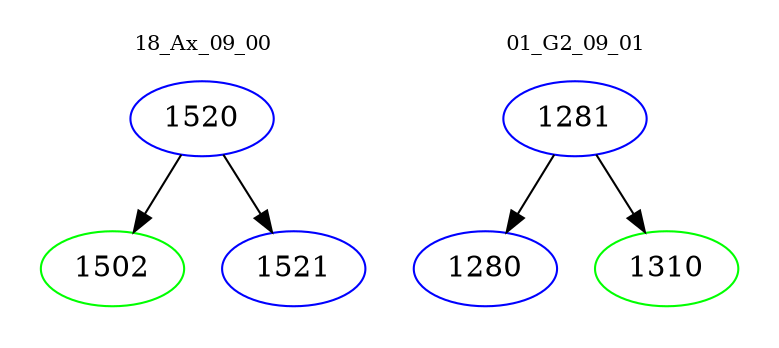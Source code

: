 digraph{
subgraph cluster_0 {
color = white
label = "18_Ax_09_00";
fontsize=10;
T0_1520 [label="1520", color="blue"]
T0_1520 -> T0_1502 [color="black"]
T0_1502 [label="1502", color="green"]
T0_1520 -> T0_1521 [color="black"]
T0_1521 [label="1521", color="blue"]
}
subgraph cluster_1 {
color = white
label = "01_G2_09_01";
fontsize=10;
T1_1281 [label="1281", color="blue"]
T1_1281 -> T1_1280 [color="black"]
T1_1280 [label="1280", color="blue"]
T1_1281 -> T1_1310 [color="black"]
T1_1310 [label="1310", color="green"]
}
}
